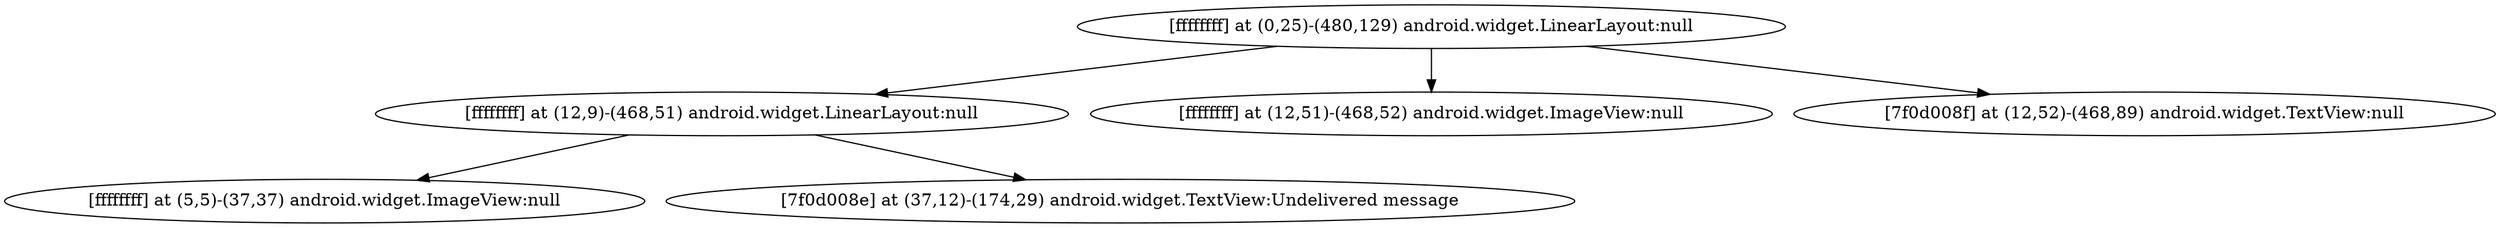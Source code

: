 strict digraph G {
  1 [ label="[ffffffff] at (0,25)-(480,129) android.widget.LinearLayout:null" ];
  2 [ label="[ffffffff] at (12,9)-(468,51) android.widget.LinearLayout:null" ];
  3 [ label="[ffffffff] at (5,5)-(37,37) android.widget.ImageView:null" ];
  4 [ label="[7f0d008e] at (37,12)-(174,29) android.widget.TextView:Undelivered message" ];
  5 [ label="[ffffffff] at (12,51)-(468,52) android.widget.ImageView:null" ];
  6 [ label="[7f0d008f] at (12,52)-(468,89) android.widget.TextView:null" ];
  1 -> 2;
  2 -> 3;
  2 -> 4;
  1 -> 5;
  1 -> 6;
}
